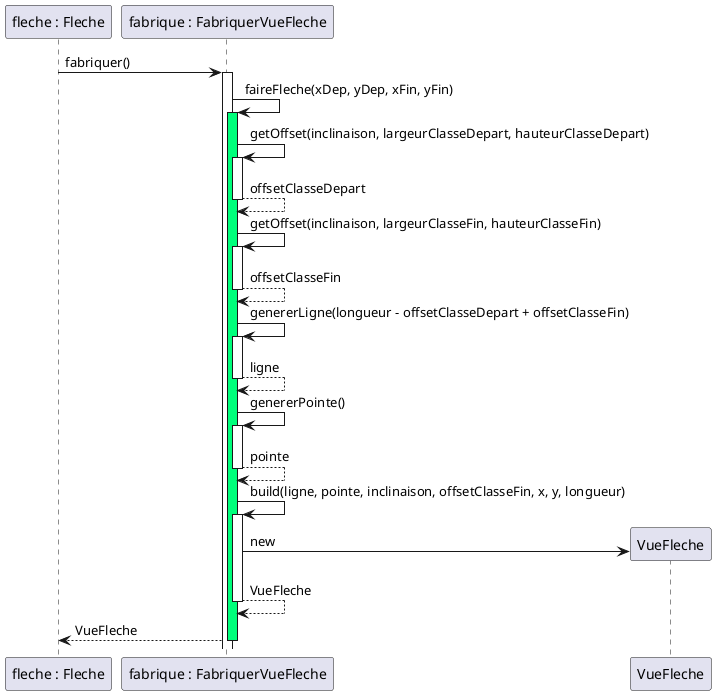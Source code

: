 @startuml
participant "fleche : Fleche" as f
participant "fabrique : FabriquerVueFleche" as fabrique

f -> fabrique : fabriquer()
activate fabrique

    fabrique -> fabrique : faireFleche(xDep, yDep, xFin, yFin)
    activate fabrique #00ff7b


        fabrique -> fabrique : getOffset(inclinaison, largeurClasseDepart, hauteurClasseDepart)
        activate fabrique
        fabrique --> fabrique : offsetClasseDepart
        deactivate fabrique

        fabrique -> fabrique : getOffset(inclinaison, largeurClasseFin, hauteurClasseFin)
        activate fabrique
        fabrique --> fabrique : offsetClasseFin
        deactivate fabrique

        fabrique -> fabrique : genererLigne(longueur - offsetClasseDepart + offsetClasseFin)
        activate fabrique
        fabrique --> fabrique : ligne
        deactivate fabrique

        fabrique -> fabrique : genererPointe()
        activate fabrique
        fabrique --> fabrique : pointe
        deactivate fabrique



        fabrique -> fabrique : build(ligne, pointe, inclinaison, offsetClasseFin, x, y, longueur)
        activate fabrique
        create VueFleche
        fabrique -> VueFleche : new
        fabrique --> fabrique : VueFleche
        deactivate fabrique

f <-- fabrique : VueFleche
deactivate fabrique
@enduml